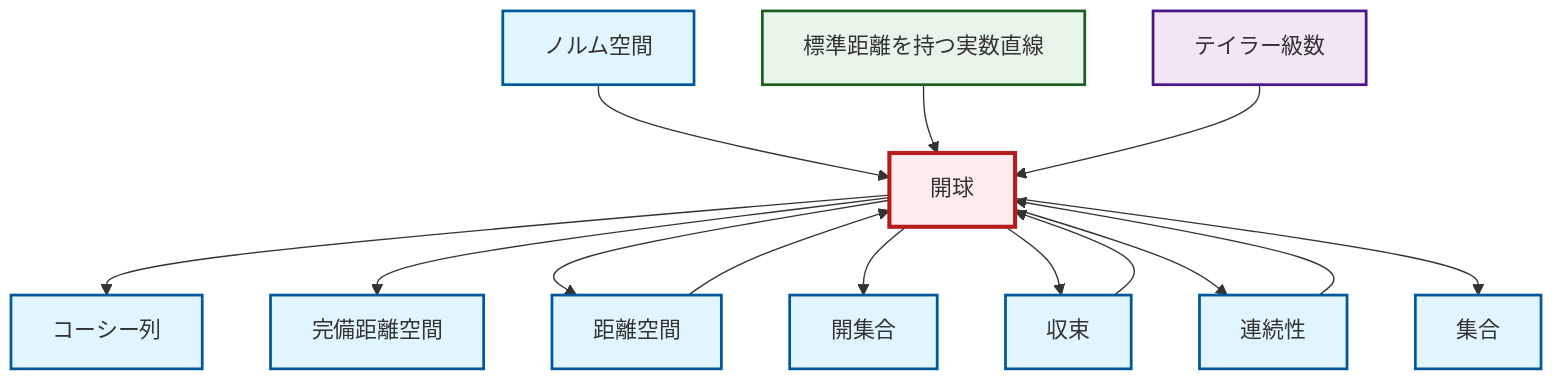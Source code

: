 graph TD
    classDef definition fill:#e1f5fe,stroke:#01579b,stroke-width:2px
    classDef theorem fill:#f3e5f5,stroke:#4a148c,stroke-width:2px
    classDef axiom fill:#fff3e0,stroke:#e65100,stroke-width:2px
    classDef example fill:#e8f5e9,stroke:#1b5e20,stroke-width:2px
    classDef current fill:#ffebee,stroke:#b71c1c,stroke-width:3px
    def-normed-vector-space["ノルム空間"]:::definition
    def-continuity["連続性"]:::definition
    def-complete-metric-space["完備距離空間"]:::definition
    def-open-set["開集合"]:::definition
    ex-real-line-metric["標準距離を持つ実数直線"]:::example
    def-open-ball["開球"]:::definition
    thm-taylor-series["テイラー級数"]:::theorem
    def-cauchy-sequence["コーシー列"]:::definition
    def-set["集合"]:::definition
    def-convergence["収束"]:::definition
    def-metric-space["距離空間"]:::definition
    def-open-ball --> def-cauchy-sequence
    def-open-ball --> def-complete-metric-space
    def-open-ball --> def-metric-space
    def-open-ball --> def-open-set
    def-open-ball --> def-convergence
    def-normed-vector-space --> def-open-ball
    ex-real-line-metric --> def-open-ball
    def-continuity --> def-open-ball
    def-convergence --> def-open-ball
    def-open-ball --> def-continuity
    def-open-ball --> def-set
    thm-taylor-series --> def-open-ball
    def-metric-space --> def-open-ball
    class def-open-ball current